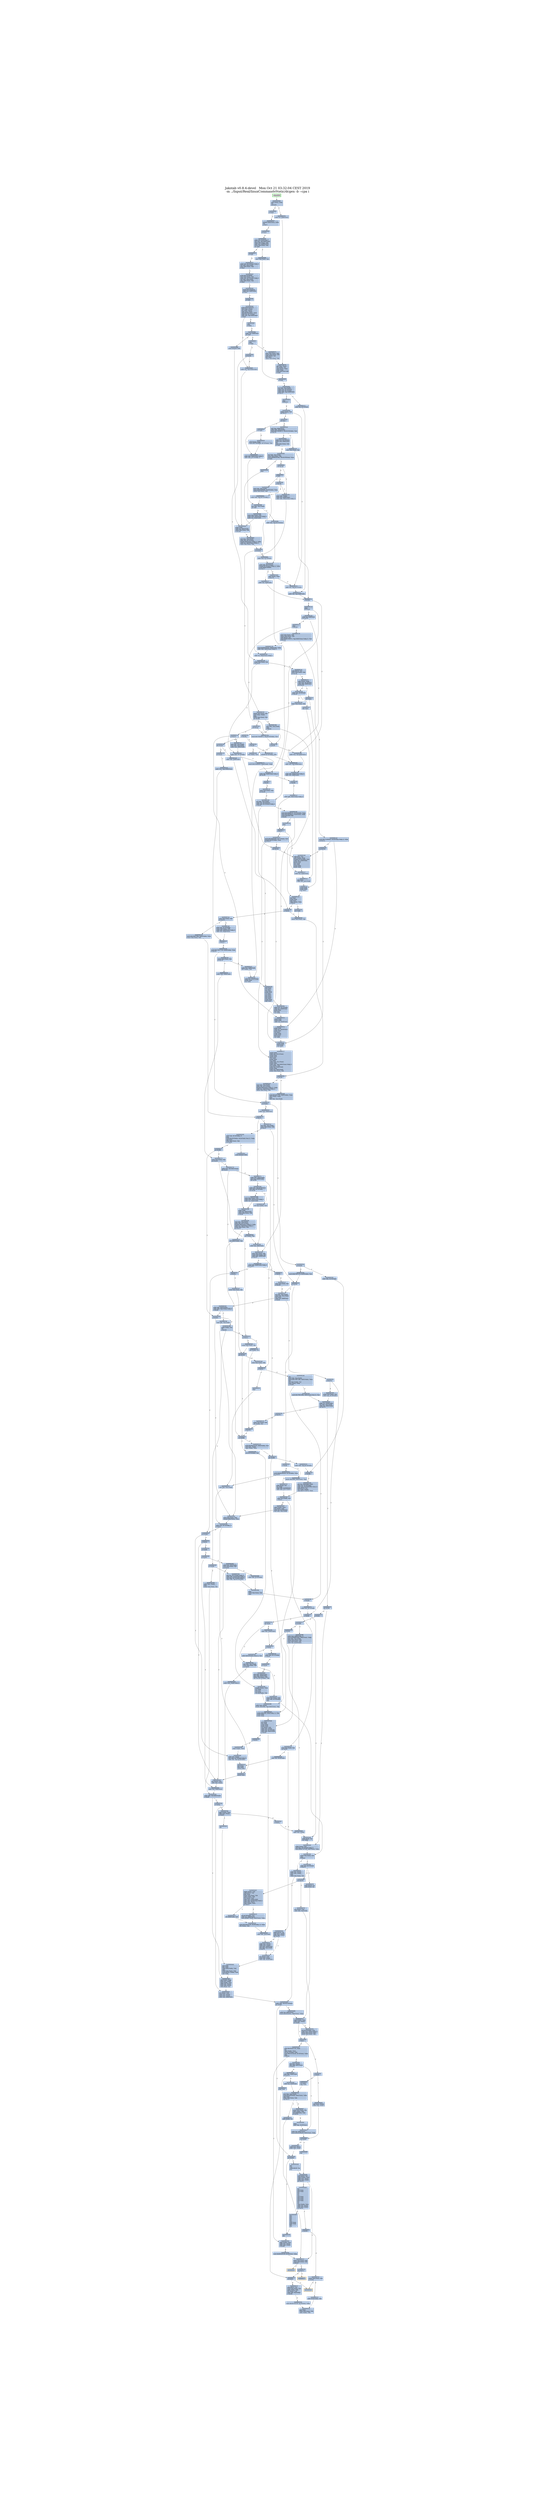 digraph G {
node[shape=rectangle,style=filled,fillcolor=lightsteelblue,color=lightsteelblue]
bgcolor="transparent"
graph [label="Jakstab v0.8.4-devel   Mon Oct 21 03:32:04 CEST 2019\n-m ../Input/Real/linuxCommandsStatic/dcgen -b --cpa i", labelloc=t, fontsize=35, pad=30]
"0x00000000_0"[label="0x00000000\nandl (%ecx), %esp\ldas \ljne 0x78\l"];
"0x00000005_0"[label="0x00000005\njb 0x36\l"];
"0x00000007_0"[label="0x00000007\nboundl 0x6e(%ecx), %ebp\ldas \ljo 0x72\l"];
"0x0000000d_0"[label="0x0000000d\njb 0x7b\l"];
"0x0000000f_0"[label="0x0000000f\nandb %ch, 0x20230a77\larpl %sp, %fs:0x65(%edi)\loutsb %ds:(%esi), %dx\landb %ch, 0x6f63202d\loutsb %ds:(%esi), %dx\ljbe 0x88\l"];
"0x00000023_0"[label="0x00000023\njb 0x99\l"];
"0x00000025_0"[label="0x00000025\nandb %ah, 0x72(%ecx,%ebp,2)\larpl %bp, 0x6c(%edi)\loutsl %ds:(%esi), %dx\ljb 0xa2\l"];
"0x0000002f_0"[label="0x0000002f\npushl $0x74206e69\loutsl %ds:(%esi), %dx\landb %ah, 0x72(%ecx,%ebp,2)\larpl %bp, 0x6c(%edi)\loutsl %ds:(%esi), %dx\ljb 0xb3\l"];
"0x00000040_0"[label="0x00000040\npushl $0x230a0a2e\landb %al, 0x6f(%ebx)\ljo 0xc4\l"];
"0x0000004b_0"[label="0x0000004b\njb 0xb6\l"];
"0x0000004d_0"[label="0x0000004d\npushl $0x43282074\lsubl %esp, (%eax)\lxorl %edi, (%ecx)\lcmpl %esi, (%esi)\lsubl $0x39313032, %eax\landb %al, 0x72(%esi)\landb %dl, %gs:0x6f(%ebx)\lje 0xe0\l"];
"0x00000069_0"[label="0x00000069\npopa \ljb 0xd1\l"];
"0x0000006c_0"[label="0x0000006c\nandb %al, 0x6f(%esi)\ljne 0xdf\l"];
"0x00000071_0"[label="0x00000071\npopa \lje 0xde\l"];
"0x00000075_0"[label="0x00000075\noutsl %ds:(%esi), %dx\loutsb %ds:(%esi), %dx\lsubb $0x20, %al\ldecl %ecx\loutsb %ds:(%esi), %dx\l"];
"0x00000078_0"[label="0x00000078\nandb %cl, 0x6e(%ecx)\l"];
"0x0000007b_0"[label="0x0000007b\narpl %bp, (%esi)\lorb (%edx), %cl\landl (%eax), %esp\lpushl %esp\lpushl $0x70207369\ljb 0xf8\l"];
"0x00000088_0"[label="0x00000088\noutsl %ds:(%esi), %dx\l"];
"0x00000089_0"[label="0x00000089\njb 0xed\l"];
"0x0000008c_0"[label="0x0000008c\ninsl %dx, %es:(%edi)\landb %ch, 0x73(%ecx)\landb %ah, 0x72(%esi)\landb %dh, %gs:0x6f(%ebx)\lje 0x112\l"];
"0x0000009b_0"[label="0x0000009b\npopa \ljb 0x103\l"];
"0x0000009e_0"[label="0x0000009e\ncmpb (%eax), %ah\ljns 0x111\l"];
"0x000000a2_0"[label="0x000000a2\njne 0xc4\l"];
"0x000000a4_0"[label="0x000000a4\narpl %sp, 0x6e(%ecx)\landb %dh, 0x65(%edx)\limull $0x75626972, %fs:0x74(%ebx), %esi\lje 0x119\l"];
"0x000000b4_0"[label="0x000000b4\nandb %ch, 0x74(%ecx)\landb %ah, 0x6e(%ecx)\ldas \loutsl %ds:(%esi), %dx\ljb 0xdf\l"];
"0x000000bf_0"[label="0x000000bf\ninsl %dx, %es:(%edi)\loutsl %ds:(%esi), %dx\limull $0x6920230a, %fs:0x79(%esi), %esp\lje 0xeb\l"];
"0x000000c4_0"[label="0x000000c4\njns 0xd0\l"];
"0x000000c6_0"[label="0x000000c6\nandl (%eax), %esp\limull $0x7265646e, 0x75(%eax), %esi\l"];
"0x000000cb_0"[label="0x000000cb\njne 0x13b\l"];
"0x000000cd_0"[label="0x000000cd\njb 0xf1\l"];
"0x000000d0_0"[label="0x000000d0\nandb %dh, 0x65(%eax,%ebp,2)\landb %dh, 0x72(%ebp,,2)\l"];
"0x000000d1_0"[label="0x000000d1\nje 0x13b\l"];
"0x000000d3_0"[label="0x000000d3\nandb %dh, %gs:0x72(%ebp,,2)\l"];
"0x000000d8_0"[label="0x000000d8\ninsl %dx, %es:(%edi)\ljae 0xfb\l"];
"0x000000db_0"[label="0x000000db\noutsl %ds:(%esi), %dx\landb %dh, 0x65(%eax,%ebp,2)\landb %al, 0x4e(%edi)\l"];
"0x000000de_0"[label="0x000000de\nje 0x148\l"];
"0x000000df_0"[label="0x000000df\npushl $0x4e472065\l"];
"0x000000e0_0"[label="0x000000e0\nandb %al, %gs:0x4e(%edi)\l"];
"0x000000e4_0"[label="0x000000e4\npushl %ebp\landb %al, 0x65(%edi)\loutsb %ds:(%esi), %dx\ljb 0x14d\l"];
"0x000000eb_0"[label="0x000000eb\npopa \l"];
"0x000000ec_0"[label="0x000000ec\ninsb %dx, %es:(%edi)\landb %dl, 0x75(%eax)\lboundl 0x63(%ecx,%ebp,2), %ebp\landb %cl, 0x63(%ecx,%ebp,2)\loutsb %ds:(%esi), %dx\l"];
"0x000000f1_0"[label="0x000000f1\ninsb %dx, %es:(%edi)\limull $0x6563694c, 0x20(%ebx), %esp\loutsb %ds:(%esi), %dx\l"];
"0x000000fa_0"[label="0x000000fa\njae 0x161\l"];
"0x000000fb_0"[label="0x000000fb\nandb %ah, %gs:0x73(%ecx)\l"];
"0x000000fc_0"[label="0x000000fc\nandb %ah, 0x73(%ecx)\l"];
"0x000000ff_0"[label="0x000000ff\nandb %dh, 0x75(%eax)\lboundl 0x73(%ecx,%ebp,2), %ebp\lpushl $0x62206465\ljns 0x117\l"];
"0x0000010d_0"[label="0x0000010d\nandl (%eax), %esp\lje 0x179\l"];
"0x00000111_0"[label="0x00000111\nandb %al, %gs:0x72(%esi)\l"];
"0x00000112_0"[label="0x00000112\nandb %al, 0x72(%esi)\l"];
"0x00000115_0"[label="0x00000115\nandb %dl, %gs:0x6f(%ebx)\l"];
"0x00000117_0"[label="0x00000117\nandb %dl, 0x6f(%ebx)\l"];
"0x00000119_0"[label="0x00000119\noutsl %ds:(%esi), %dx\l"];
"0x0000011a_0"[label="0x0000011a\nje 0x194\l"];
"0x0000011d_0"[label="0x0000011d\npopa \ljb 0x185\l"];
"0x00000120_0"[label="0x00000120\nandb %al, 0x6f(%esi)\ljne 0x193\l"];
"0x00000125_0"[label="0x00000125\npopa \lje 0x192\l"];
"0x00000129_0"[label="0x00000129\noutsl %ds:(%esi), %dx\loutsb %ds:(%esi), %dx\lsubb $0x20, %al\limull $0x65762072, %gs:0x65(%eax,%ebp,2), %esi\ljb 0x1ab\l"];
"0x00000138_0"[label="0x00000138\nimull $0x6f203320, 0x6e(%edi), %ebp\landb %dh, 0x65(%eax,%ebp,2)\l"];
"0x0000013b_0"[label="0x0000013b\nandb %dh, (%ebx)\landb %ch, 0x66(%edi)\landb %dh, 0x65(%eax,%ebp,2)\l"];
"0x00000144_0"[label="0x00000144\nandb %cl, 0x63(%ecx,%ebp,2)\l"];
"0x00000148_0"[label="0x00000148\noutsb %ds:(%esi), %dx\ljae 0x1b1\l"];
"0x0000014c_0"[label="0x0000014c\nsubb $0x20, %al\loutsl %ds:(%esi), %dx\ljb 0x15b\l"];
"0x00000151_0"[label="0x00000151\nandl (%eax), %esp\lsubb %ah, 0x74(%ecx)\landb %bh, 0x6f(%ecx)\ljne 0x1cd\l"];
"0x0000015b_0"[label="0x0000015b\nandb %ch, 0x70(%edi)\lje 0x1c9\l"];
"0x00000160_0"[label="0x00000160\noutsl %ds:(%esi), %dx\l"];
"0x00000161_0"[label="0x00000161\noutsb %ds:(%esi), %dx\lsubl %esp, (%eax)\lpopa \loutsb %ds:(%esi), %dx\ljns 0x188\l"];
"0x00000168_0"[label="0x00000168\ninsb %dx, %es:(%edi)\lpopa \lje 0x1d1\l"];
"0x0000016c_0"[label="0x0000016c\njb 0x18e\l"];
"0x0000016e_0"[label="0x0000016e\njbe 0x1d5\l"];
"0x00000170_0"[label="0x00000170\njb 0x1e5\l"];
"0x00000172_0"[label="0x00000172\nimull $0x230a0a2e, 0x6e(%edi), %ebp\l"];
"0x00000179_0"[label="0x00000179\nandb %dl, 0x69(%eax,%ebp,2)\ljae 0x19f\l"];
"0x0000017f_0"[label="0x0000017f\njo 0x1f3\l"];
"0x00000181_0"[label="0x00000181\noutsl %ds:(%esi), %dx\ljb 0x1e6\l"];
"0x00000185_0"[label="0x00000185\ninsl %dx, %es:(%edi)\landb %ch, 0x73(%ecx)\landb %ah, 0x73(%ecx,%ebp,2)\lje 0x201\l"];
"0x00000188_0"[label="0x00000188\njae 0x1aa\l"];
"0x0000018a_0"[label="0x0000018a\nimull $0x75626972, %fs:0x74(%ebx), %esi\l"];
"0x0000018e_0"[label="0x0000018e\njb 0x1f9\l"];
"0x0000018f_0"[label="0x0000018f\nimull $0x20646574, 0x75(%edx), %esp\limull $0x20656874, 0x20(%esi), %ebp\lpushl $0x2065706f\lje 0x20c\l"];
"0x00000190_0"[label="0x00000190\nboundl 0x74(%ebp), %esi\l"];
"0x00000192_0"[label="0x00000192\nje 0x1f9\l"];
"0x00000193_0"[label="0x00000193\nandb %ch, %gs:0x6e(%ecx)\l"];
"0x00000194_0"[label="0x00000194\nandb %ch, %fs:0x6e(%ecx)\l"];
"0x00000198_0"[label="0x00000198\nandb %dh, 0x65(%eax,%ebp,2)\landb %ch, 0x6f(%eax)\l"];
"0x0000019f_0"[label="0x0000019f\njo 0x206\l"];
"0x000001a1_0"[label="0x000001a1\nandb %dh, 0x61(%eax,%ebp,2)\l"];
"0x000001a4_0"[label="0x000001a4\npopa \l"];
"0x000001a5_0"[label="0x000001a5\nje 0x1c7\l"];
"0x000001a7_0"[label="0x000001a7\nimull $0x206c6c69, 0x77(%eax), %esi\lboundl 0x20(%ebp), %esp\ljne 0x227\l"];
"0x000001aa_0"[label="0x000001aa\nja 0x215\l"];
"0x000001ab_0"[label="0x000001ab\nimull $0x75206562, 0x20(%esp,%ebp,2), %ebp\ljae 0x21a\l"];
"0x000001ac_0"[label="0x000001ac\ninsb %dx, %es:(%edi)\linsb %dx, %es:(%edi)\landb %ah, 0x65(%edx)\l"];
"0x000001b1_0"[label="0x000001b1\nandb %dh, 0x73(%ebp)\l"];
"0x000001b4_0"[label="0x000001b4\njne 0x224\l"];
"0x000001b5_0"[label="0x000001b5\njne 0x224\l"];
"0x000001b8_0"[label="0x000001b8\nsubb $0xa, %al\landl (%eax), %esp\lboundl 0x74(%ebp), %esi\landb %dl, 0x49(%edi)\lpushl %esp\ldecl %eax\ldecl %edi\lpushl %ebp\lpushl %esp\l"];
"0x000001c7_0"[label="0x000001c7\nandb %al, 0x4e(%ecx)\l"];
"0x000001c9_0"[label="0x000001c9\ndecl %esi\l"];
"0x000001ca_0"[label="0x000001ca\npopl %ecx\landb %dl, 0x41(%edi)\l"];
"0x000001cd_0"[label="0x000001cd\nincl %ecx\l"];
"0x000001ce_0"[label="0x000001ce\npushl %edx\lpushl %edx\lincl %ecx\l"];
"0x000001d1_0"[label="0x000001d1\ndecl %esi\lpushl %esp\lpopl %ecx\lcmpl (%eax), %esp\lja 0x241\l"];
"0x000001d5_0"[label="0x000001d5\nandb %dh, 0x69(%edi)\l"];
"0x000001d8_0"[label="0x000001d8\nje 0x242\l"];
"0x000001da_0"[label="0x000001da\noutsl %ds:(%esi), %dx\ljne 0x251\l"];
"0x000001dd_0"[label="0x000001dd\nandb %ah, 0x76(%ebp)\loutsb %ds:(%esi), %dx\landb %dh, 0x65(%eax,%ebp,2)\landb %ch, 0x6d(%ecx)\l"];
"0x000001e5_0"[label="0x000001e5\nandb %ch, %gs:0x6d(%ecx)\l"];
"0x000001e9_0"[label="0x000001e9\njo 0x257\l"];
"0x000001eb_0"[label="0x000001eb\nimull $0x72617720, 0x64(%ebp), %esp\ljb 0x255\l"];
"0x000001f4_0"[label="0x000001f4\noutsb %ds:(%esi), %dx\lje 0x270\l"];
"0x000001f7_0"[label="0x000001f7\nandb %ch, 0x66(%edi)\lorb (%ebx), %ah\l"];
"0x000001f9_0"[label="0x000001f9\norb (%ebx), %ah\l"];
"0x000001fc_0"[label="0x000001fc\nandb %cl, 0x45(%ebp)\lpushl %edx\lincl %ebx\l"];
"0x00000201_0"[label="0x00000201\ndecl %eax\lincl %ecx\ldecl %esi\lpushl %esp\lincl %ecx\lincl %edx\ldecl %ecx\ldecl %esp\ldecl %ecx\lpushl %esp\lpopl %ecx\l"];
"0x0000020c_0"[label="0x0000020c\nandb %ch, 0x72(%edi)\landb %al, 0x49(%esi)\lpushl %esp\ldecl %esi\lincl %ebp\l"];
"0x00000215_0"[label="0x00000215\npushl %ebx\lpushl %ebx\landb %al, 0x4f(%esi)\l"];
"0x0000021a_0"[label="0x0000021a\npushl %edx\landb %al, 0x20(%ecx)\lpushl %eax\lincl %ecx\lpushl %edx\lpushl %esp\ldecl %ecx\lincl %ebx\l"];
"0x00000224_0"[label="0x00000224\npushl %ebp\ldecl %esp\lincl %ecx\l"];
"0x00000227_0"[label="0x00000227\npushl %edx\landb %dl, 0x55(%eax)\lpushl %edx\lpushl %eax\ldecl %edi\lpushl %ebx\lincl %ebp\landb %ah, %cs:(%eax)\lpushl %ebx\landb %dh, %gs:0x65(%eax,%ebp,2)\lorb (%ebx), %ah\landb %al, 0x4e(%edi)\lpushl %ebp\landb %al, 0x65(%edi)\loutsb %ds:(%esi), %dx\l"];
"0x00000241_0"[label="0x00000241\nincl %edi\l"];
"0x00000242_0"[label="0x00000242\noutsb %ds:(%esi), %dx\l"];
"0x00000244_0"[label="0x00000244\njb 0x2a8\l"];
"0x00000247_0"[label="0x00000247\ninsb %dx, %es:(%edi)\landb %dl, 0x75(%eax)\lboundl 0x63(%ecx,%ebp,2), %ebp\landb %cl, 0x63(%ecx,%ebp,2)\loutsb %ds:(%esi), %dx\l"];
"0x00000251_0"[label="0x00000251\nimull $0x2065736e, 0x65(%ebx), %esp\loutsw %ds:(%esi), %dx\l"];
"0x00000255_0"[label="0x00000255\njae 0x2bc\l"];
"0x00000257_0"[label="0x00000257\nandb %ah, 0x6f(%esi)\l"];
"0x0000025a_0"[label="0x0000025a\njb 0x27c\l"];
"0x0000025c_0"[label="0x0000025c\ninsl %dx, %es:(%edi)\loutsl %ds:(%esi), %dx\ljb 0x2c5\l"];
"0x00000260_0"[label="0x00000260\nandb %ah, 0x74(%ebp,,2)\lpopa \limull $0x20230a0a, 0x2e(%ebx,%esi,2), %ebp\lpopl %ecx\loutsl %ds:(%esi), %dx\ljne 0x291\l"];
"0x00000270_0"[label="0x00000270\nandb %dh, 0x68(%ebx)\l"];
"0x00000271_0"[label="0x00000271\njae 0x2db\l"];
"0x00000273_0"[label="0x00000273\noutsl %ds:(%esi), %dx\ljne 0x2e2\l"];
"0x00000276_0"[label="0x00000276\nandb %ch, %fs:0x61(%eax)\ljbe 0x2e1\l"];
"0x0000027c_0"[label="0x0000027c\nandb %dh, 0x65(%edx)\larpl %sp, 0x69(%ebp)\ljbe 0x2e9\l"];
"0x00000284_0"[label="0x00000284\nandb %ah, %fs:0x20(%ecx)\larpl %bp, 0x70(%edi)\ljns 0x2ad\l"];
"0x0000028d_0"[label="0x0000028d\noutsl %ds:(%esi), %dx\landb %dh, 0x65(%eax,%ebp,2)\landb %al, 0x4e(%edi)\l"];
"0x00000291_0"[label="0x00000291\npushl $0x4e472065\l"];
"0x00000296_0"[label="0x00000296\npushl %ebp\landb %al, 0x65(%edi)\loutsb %ds:(%esi), %dx\ljb 0x2ff\l"];
"0x0000029e_0"[label="0x0000029e\ninsb %dx, %es:(%edi)\landb %dl, 0x75(%eax)\lboundl 0x63(%ecx,%ebp,2), %ebp\landb %cl, 0x63(%ecx,%ebp,2)\loutsb %ds:(%esi), %dx\ljae 0x313\l"];
"0x000002a8_0"[label="0x000002a8\nimull $0xa65736e, 0x65(%ebx), %esp\landl (%eax), %esp\lpopa \linsb %dx, %es:(%edi)\l"];
"0x000002ad_0"[label="0x000002ad\norb %gs:(%ebx), %ah\l"];
"0x000002ae_0"[label="0x000002ae\norb (%ebx), %ah\l"];
"0x000002b0_0"[label="0x000002b0\nandb %ah, 0x6c(%ecx)\l"];
"0x000002b3_0"[label="0x000002b3\noutsl %ds:(%esi), %dx\loutsb %ds:(%esi), %dx\landb %dh, 0x69(%edi)\lje 0x323\l"];
"0x000002bb_0"[label="0x000002bb\nandb %dh, 0x69(%eax,%ebp,2)\ljae 0x2e1\l"];
"0x000002bc_0"[label="0x000002bc\nje 0x326\l"];
"0x000002be_0"[label="0x000002be\nimull $0x676f7270, 0x20(%ebx), %esi\l"];
"0x000002c1_0"[label="0x000002c1\njo 0x335\l"];
"0x000002c3_0"[label="0x000002c3\noutsl %ds:(%esi), %dx\ljb 0x328\l"];
"0x000002c5_0"[label="0x000002c5\njb 0x328\l"];
"0x000002c7_0"[label="0x000002c7\ninsl %dx, %es:(%edi)\landb %ah, %cs:(%eax)\ldecl %ecx\landb %ch, 0x6f(%esi)\lje 0x2fe\l"];
"0x000002d2_0"[label="0x000002d2\nandb %dh, 0x65(%ebx)\landb %bh, %gs:(%eax,%ebp,2)\lje 0x34f\l"];
"0x000002db_0"[label="0x000002db\njo 0x350\l"];
"0x000002dd_0"[label="0x000002dd\ncmpb (%edi), %ch\ldas \lja 0x359\l"];
"0x000002e1_0"[label="0x000002e1\nja 0x35a\l"];
"0x000002e2_0"[label="0x000002e2\nja 0x312\l"];
"0x000002e3_0"[label="0x000002e3\noutsb %ds:(%esi), %dx\l"];
"0x000002e4_0"[label="0x000002e4\noutsb %ds:(%esi), %dx\l"];
"0x000002e6_0"[label="0x000002e6\njne 0x316\l"];
"0x000002e8_0"[label="0x000002e8\noutsl %ds:(%esi), %dx\l"];
"0x000002e9_0"[label="0x000002e9\njb 0x352\l"];
"0x000002eb_0"[label="0x000002eb\ndas \linsb %dx, %es:(%edi)\limull $0x7365736e, 0x65(%ebx), %esp\ldas \lorb %ds:(%edx), %cl\landl (%eax), %esp\lja 0x36f\l"];
"0x000002fd_0"[label="0x000002fd\nimull $0x7962206e, 0x65(%esp,%esi,2), %esi\l"];
"0x000002fe_0"[label="0x000002fe\nje 0x374\l"];
"0x00000300_0"[label="0x00000300\noutsb %ds:(%esi), %dx\landb %ah, 0x79(%edx)\l"];
"0x00000305_0"[label="0x00000305\nandb %cl, 0x69(%edx)\linsl %dx, %es:(%edi)\landb %cl, 0x65(%ebp)\ljns 0x373\l"];
"0x0000030e_0"[label="0x0000030e\njb 0x379\l"];
"0x00000310_0"[label="0x00000310\noutsb %ds:(%esi), %dx\lorb (%edx), %cl\l"];
"0x00000312_0"[label="0x00000312\norb (%edx), %cl\l"];
"0x00000313_0"[label="0x00000313\norb 0x65(%edx), %dh\l"];
"0x00000314_0"[label="0x00000314\njb 0x37b\l"];
"0x00000316_0"[label="0x00000316\njno 0x38d\l"];
"0x00000318_0"[label="0x00000318\nimull $0x302e3520, 0x65(%edx), %esi\lxorb %dh, (%edx)\lcmpl (%edx), %ecx\l"];
"0x00000323_0"[label="0x00000323\njne 0x398\l"];
"0x00000325_0"[label="0x00000325\nandb %dh, %gs:0x74(%ebx)\l"];
"0x00000326_0"[label="0x00000326\nandb %dh, 0x74(%ebx)\l"];
"0x00000328_0"[label="0x00000328\nje 0x39c\l"];
"0x00000329_0"[label="0x00000329\njb 0x394\l"];
"0x0000032a_0"[label="0x0000032a\nimull $0x6d280a3b, 0x74(%ebx), %esp\ljns 0x353\l"];
"0x0000032b_0"[label="0x0000032b\narpl %si, 0xa(%ebx,%edi)\lsubb %ch, 0x79(%ebp)\landb %ah, 0x203d2045(,%ecx,2)\landb $0x30, %al\lsubl %esp, (%eax)\lcmpl $0x7c73207e, %eax\l"];
"0x00000333_0"[label="0x00000333\nandb $0x4d, %al\lincl %ebp\landb %bh, 0x29302420\landb %bh, 0x7c73207e\l"];
"0x00000342_0"[label="0x00000342\nsubb %cs:(%edi), %ch\ljl 0x3c3\l"];
"0x00000347_0"[label="0x00000347\ncmpl (%edx), %ecx\lorb (%ebx), %ah\landb %al, 0x20(%ecx)\linsb %dx, %es:(%edi)\l"];
"0x0000034f_0"[label="0x0000034f\ninsb %dx, %es:(%edi)\l"];
"0x00000350_0"[label="0x00000350\noutsl %ds:(%esi), %dx\lboundl 0x6c(%ecx), %esp\l"];
"0x00000352_0"[label="0x00000352\npopa \l"];
"0x00000353_0"[label="0x00000353\ninsb %dx, %es:(%edi)\l"];
"0x00000354_0"[label="0x00000354\nandb %ah, 0x73(%ebp,,2)\lje 0x3cc\l"];
"0x00000359_0"[label="0x00000359\njb 0x3d0\l"];
"0x0000035a_0"[label="0x0000035a\njne 0x3bf\l"];
"0x0000035b_0"[label="0x0000035b\narpl %si, 0x72(%edi,%ebp,2)\landb %dh, 0x20(%edi,%ebp,2)\larpl %bp, 0x73(%edi,%ebp,2)\landb %dh, %gs:0x74(%ebx)\l"];
"0x0000035c_0"[label="0x0000035c\nje 0x3cd\l"];
"0x0000035e_0"[label="0x0000035e\njb 0x380\l"];
"0x00000360_0"[label="0x00000360\nje 0x3d1\l"];
"0x00000362_0"[label="0x00000362\nandb %ah, 0x6c(%ebx)\loutsl %ds:(%esi), %dx\ljae 0x3cd\l"];
"0x00000368_0"[label="0x00000368\nandb %dh, 0x74(%ebx)\l"];
"0x0000036b_0"[label="0x0000036b\npopa \loutsb %ds:(%esi), %dx\lpopa \l"];
"0x0000036f_0"[label="0x0000036f\njb 0x3d5\l"];
"0x00000371_0"[label="0x00000371\nandb %ch, 0x75(%edi)\l"];
"0x00000373_0"[label="0x00000373\njne 0x3e9\l"];
"0x00000374_0"[label="0x00000374\nje 0x3e6\l"];
"0x00000375_0"[label="0x00000375\njo 0x3ec\l"];
"0x00000376_0"[label="0x00000376\njne 0x3ec\l"];
"0x00000377_0"[label="0x00000377\nje 0x399\l"];
"0x00000378_0"[label="0x00000378\nandb %dh, 0x69(%edi)\l"];
"0x00000379_0"[label="0x00000379\nja 0x3e4\l"];
"0x0000037b_0"[label="0x0000037b\nje 0x3e5\l"];
"0x0000037d_0"[label="0x0000037d\nandb %ah, 0x72(%ebp)\ljb 0x3f1\l"];
"0x00000382_0"[label="0x00000382\njb 0x3a4\l"];
"0x00000384_0"[label="0x00000384\narpl %bp, 0x65(%eax)\larpl %bp, 0x69(%ebx)\loutsb %ds:(%esi), %dx\lorb %cs:0x75(%ebx), %dh\l"];
"0x0000038d_0"[label="0x0000038d\norb 0x75(%ebx), %dh\l"];
"0x00000390_0"[label="0x00000390\nboundl (%eax), %esp\lincl %ebp\ldecl %esi\lincl %esp\lorb 0xa(%ebx), %bh\l"];
"0x00000398_0"[label="0x00000398\nandb %ah, (%eax)\limulw $0x2064, %gs:0x65(%esi), %bp\l"];
"0x00000399_0"[label="0x00000399\nandb %ah, 0x66(%ebp,,2)\limull $0x69662064, 0x65(%esi), %ebp\linsb %dx, %es:(%edi)\loutsb %ds:(%esi), %dx\loutsl %ds:(%esi), %dx\landb %dl, 0x54(%ebx)\l"];
"0x0000039c_0"[label="0x0000039c\nimulw $0x2064, 0x65(%esi), %bp\l"];
"0x000003a2_0"[label="0x000003a2\nimulw $0x206f, 0x6e(%ebp,,2), %bp\lpushl %ebx\lpushl %esp\l"];
"0x000003ab_0"[label="0x000003ab\nincl %esp\ldecl %edi\lpushl %ebp\lpushl %esp\lorb (%eax), %ah\landb %ah, (%eax)\landb %ch, 0x72(%edi)\landb %dh, 0x65(%edx)\lje 0x430\l"];
"0x000003bb_0"[label="0x000003bb\njb 0x42b\l"];
"0x000003bd_0"[label="0x000003bd\ncmpl (%edx), %ecx\l"];
"0x000003bf_0"[label="0x000003bf\nandb %ah, (%eax)\larpl %bp, 0x73(%edi,%ebp,2)\landb %dl, %gs:0x54(%ebx)\l"];
"0x000003c3_0"[label="0x000003c3\noutsl %ds:(%esi), %dx\ljae 0x42b\l"];
"0x000003c6_0"[label="0x000003c6\nandb %dl, 0x54(%ebx)\l"];
"0x000003c9_0"[label="0x000003c9\nincl %esp\ldecl %edi\lpushl %ebp\l"];
"0x000003cc_0"[label="0x000003cc\npushl %esp\l"];
"0x000003cd_0"[label="0x000003cd\norb (%eax), %ah\landb %ah, (%eax)\l"];
"0x000003d0_0"[label="0x000003d0\nandb %ah, (%eax)\lpopa \loutsb %ds:(%esi), %dx\l"];
"0x000003d1_0"[label="0x000003d1\nandb %ah, 0x6e(%ecx)\l"];
"0x000003d4_0"[label="0x000003d4\nandb %dh, %fs:0x65(%edx)\lje 0x44f\l"];
"0x000003da_0"[label="0x000003da\njb 0x44a\l"];
"0x000003dc_0"[label="0x000003dc\ncmpl (%edx), %ecx\landb %ah, (%eax)\lja 0x443\l"];
"0x000003e2_0"[label="0x000003e2\njb 0x452\l"];
"0x000003e4_0"[label="0x000003e4\nandb %ah, (%edx)\l"];
"0x000003e5_0"[label="0x000003e5\nandb 0x63203a45(,%ecx,2), %ah\l"];
"0x000003e6_0"[label="0x000003e6\nandb $0x4d, %al\lincl %ebp\l"];
"0x000003e9_0"[label="0x000003e9\ncmpb (%eax), %ah\larpl %bp, 0x73(%edi,%ebp,2)\limull $0x61747320, 0x67(%esi), %ebp\l"];
"0x000003ec_0"[label="0x000003ec\ninsb %dx, %es:(%edi)\loutsl %ds:(%esi), %dx\ljae 0x459\l"];
"0x000003f0_0"[label="0x000003f0\noutsb %ds:(%esi), %dx\landb %dh, 0x74(%ebx)\lpopa \l"];
"0x000003f6_0"[label="0x000003f6\noutsb %ds:(%esi), %dx\lpopa \ljb 0x45f\l"];
"0x000003fb_0"[label="0x000003fb\nandb %ch, 0x75(%edi)\lje 0x470\l"];
"0x00000400_0"[label="0x00000400\njne 0x476\l"];
"0x00000402_0"[label="0x00000402\ncmpb (%eax), %ah\landb $0x21, %al\lpopl %esp\loutsb %ds:(%esi), %dx\landb (%ebx), %bh\lorb (%eax), %ah\landb %ah, (%edi,%edi)\landb %bh, 0x3d(%esp,%edi,2)\landb %dh, (%ecx)\lcmpl (%edx), %ecx\ljnl 0x423\l"];
"0x00000419_0"[label="0x00000419\norb 0x79(%ebp), %ch\landb %al, 0x6c(%eax)\limull $0x68770a3b, 0x65(%esi), %ebp\l"];
"0x00000423_0"[label="0x00000423\norb 0x68(%edi), %dh\l"];
"0x00000426_0"[label="0x00000426\nimull $0x293e3c28, 0x20(%ebp,,2), %ebp\lorb (%eax), %ah\l"];
"0x0000042b_0"[label="0x0000042b\ncmpb $0x3e, %al\lsubl %ecx, (%edx)\landb %ah, (%eax)\ljnp 0x43d\l"];
"0x00000430_0"[label="0x00000430\nandb %bh, 0xa(%ebx)\l"];
"0x00000433_0"[label="0x00000433\nandb %ah, (%eax)\landb %ah, (%eax)\larpl %bp, 0x6f(%eax)\linsl %dx, %es:(%edi)\ljo 0x478\l"];
"0x0000043d_0"[label="0x0000043d\norb (%eax), %ah\landb %ah, (%eax)\landb %dh, 0x2f(%ebx)\l"];
"0x00000443_0"[label="0x00000443\ndas \l"];
"0x00000444_0"[label="0x00000444\npopl %ebx\lpopl %ebx\lcmpb 0x6c(%edx), %ah\lpopa \loutsb %ds:(%esi), %dx\limull $0x5d, (%edx), %edi\lpopl %ebp\l"];
"0x0000044f_0"[label="0x0000044f\nsubl (%edi), %ebp\landb %ch, (%edi)\lcmpl (%edx), %ecx\landb %ah, (%eax)\landb %ah, (%eax)\landb $0x5f, %al\l"];
"0x00000459_0"[label="0x00000459\nandb %ah, (%edi,%ebx,2)\l"];
"0x0000045c_0"[label="0x0000045c\norb (%eax), %ah\landb %ah, (%eax)\landb %ah, (%eax)\landb %ah, 0x6e(%ecx)\l"];
"0x0000045f_0"[label="0x0000045f\nandb %ah, (%eax)\landb %ah, (%eax)\lpopa \loutsb %ds:(%esi), %dx\l"];
"0x00000465_0"[label="0x00000465\nandb %dh, %fs:0x75(%eax)\ljae 0x4d3\l"];
"0x0000046b_0"[label="0x0000046b\nandb %al, 0x6c(%eax)\limull $0x5f24202c, 0x65(%esi), %ebp\l"];
"0x00000470_0"[label="0x00000470\nsubb $0x20, %al\landb $0x5f, %al\l"];
"0x00000475_0"[label="0x00000475\ncmpl (%edx), %ecx\landb %ah, (%eax)\ljnl 0x485\l"];
"0x00000476_0"[label="0x00000476\norb (%eax), %ah\landb %bh, 0xa(%ebp)\l"];
"0x0000047b_0"[label="0x0000047b\norb 0x79(%ebp), %ch\landb %ah, (%ecx,%ebp,2)\loutsb %ds:(%esi), %dx\loutsb %ds:(%esi), %dx\l"];
"0x00000485_0"[label="0x00000485\nje 0x4a7\l"];
"0x00000487_0"[label="0x00000487\ncmpl $0x20202720, %eax\ldaa \lcmpl (%edx), %ecx\lorb 0x72(%eax), %dh\limull $0x74732220, 0x74(%esi), %ebp\lpopa \lje 0x505\l"];
"0x0000049c_0"[label="0x0000049c\narpl %sp, (%eax)\larpl %bp, 0x61(%eax)\ljb 0x4c3\l"];
"0x000004a3_0"[label="0x000004a3\narpl %bp, 0x6e(%edi)\ljae 0x51c\l"];
"0x000004a7_0"[label="0x000004a7\nje 0x4c9\l"];
"0x000004a8_0"[label="0x000004a8\nandb %al, 0x5f(%edi)\l"];
"0x000004a9_0"[label="0x000004a9\nincl %edi\lpopl %edi\l"];
"0x000004ab_0"[label="0x000004ab\ninsb %dx, %es:(%edi)\limull $0x3d205d5b, 0x65(%esi), %ebp\lpopl %esp\loutsb %ds:(%esi), %dx\ljnp 0x513\l"];
"0x000004b7_0"[label="0x000004b7\noutsb %ds:(%esi), %dx\landb (%ebx), %bh\lorb 0x6f(%esi), %ah\ljb 0x524\l"];
"0x000004bf_0"[label="0x000004bf\npopa \larpl %bp, 0x20(%eax)\l"];
"0x000004c3_0"[label="0x000004c3\nsubb %al, 0x6c(%eax)\limull $0x20200a29, 0x65(%esi), %ebp\l"];
"0x000004c9_0"[label="0x000004c9\nsubl %ecx, (%edx)\landb %ah, (%eax)\l"];
"0x000004cd_0"[label="0x000004cd\njnp 0x4d9\l"];
"0x000004cf_0"[label="0x000004cf\nandb %ah, (%eax)\landb %ah, (%eax)\l"];
"0x000004d3_0"[label="0x000004d3\njae 0x504\l"];
"0x000004d5_0"[label="0x000004d5\ndas \ldaa \landb $0x26, %al\ldaa \l"];
"0x000004d9_0"[label="0x000004d9\ndaa \l"];
"0x000004db_0"[label="0x000004db\nsubb $0x2f, %al\lcmpl (%edx), %ecx\landb %ah, (%eax)\landb %ah, (%eax)\ljae 0x515\l"];
"0x000004e6_0"[label="0x000004e6\ndaa \lpopl %esp\lpopl %esp\ldaa \ldas \ldaa \lpopl %esp\lpopl %esp\lpopl %esp\lpopl %esp\ldaa \ldas \lcmpl (%edx), %ecx\landb %ah, (%eax)\landb %ah, (%eax)\ljae 0x52a\l"];
"0x000004fb_0"[label="0x000004fb\ndaa \ldaa \ldaa \ldas \ldaa \lpopl %esp\lpopl %esp\ldaa \ldaa \l"];
"0x00000504_0"[label="0x00000504\ndas \l"];
"0x00000505_0"[label="0x00000505\ncmpl (%edx), %ecx\landb %ah, (%eax)\landb %ah, (%eax)\ljo 0x580\l"];
"0x0000050e_0"[label="0x0000050e\nimull $0x69242220, 0x74(%esi), %ebp\l"];
"0x00000513_0"[label="0x00000513\nandb $0x69, %al\l"];
"0x00000515_0"[label="0x00000515\noutsb %ds:(%esi), %dx\loutsb %ds:(%esi), %dx\lje 0x53f\l"];
"0x0000051b_0"[label="0x0000051b\njnp 0x57c\l"];
"0x0000051c_0"[label="0x0000051c\npopl %edi\l"];
"0x0000051d_0"[label="0x0000051d\njnl 0x54f\l"];
"0x0000051f_0"[label="0x0000051f\nsubb $0x5c, %al\loutsb %ds:(%esi), %dx\landb (%ebx), %bh\lorb (%eax), %ah\landb %bh, 0xa(%ebp)\ljo 0x59d\l"];
"0x0000052a_0"[label="0x0000052a\njb 0x595\l"];
"0x0000052b_0"[label="0x0000052b\nimull $0x3b7d2220, 0x74(%esi), %ebp\l"];
"0x0000052c_0"[label="0x0000052c\noutsb %ds:(%esi), %dx\lje 0x54f\l"];
"0x0000052f_0"[label="0x0000052f\nandb 0x3b(%ebp), %bh\l"];
"0x00000532_0"[label="0x00000532\npopl %esp\loutsb %ds:(%esi), %dx\landb (%ebx), %bh\l"];
"0x0000053f_0"[label="0x0000053f\n",color="orange",style="filled,bold"];
"0x0000054f_0"[label="0x0000054f\n",color="orange",style="filled,bold"];
"0x0000057c_0"[label="0x0000057c\n",color="orange",style="filled,bold"];
"0xface0000_0"[label="0xface0000\n",fillcolor="lightgrey",color="green",style="filled,bold"];
"0x00000271_0" -> "0x00000273_0" [color="#000000",label="F"];
"0x000004a7_0" -> "0x000004c9_0" [color="#000000",label="T"];
"0x000002e8_0" -> "0x000002e9_0" [color="#000000"];
"0x000003f0_0" -> "0x000003f6_0" [color="#000000"];
"0x0000018e_0" -> "0x000001f9_0" [color="#000000",label="T"];
"0x000001f7_0" -> "0x000001fc_0" [color="#000000"];
"0x0000025a_0" -> "0x0000025c_0" [color="#000000",label="F"];
"0x00000433_0" -> "0x0000043d_0" [color="#000000",label="F"];
"0x0000049c_0" -> "0x000004a3_0" [color="#000000",label="F"];
"0x000003ec_0" -> "0x000003f0_0" [color="#000000",label="F"];
"0x000003d1_0" -> "0x000003d4_0" [color="#000000"];
"0x00000112_0" -> "0x00000115_0" [color="#000000"];
"0x0000039c_0" -> "0x000003a2_0" [color="#000000"];
"0x000000cb_0" -> "0x0000013b_0" [color="#000000",label="T"];
"0x000003ab_0" -> "0x00000430_0" [color="#000000",label="T"];
"0x00000443_0" -> "0x00000444_0" [color="#000000"];
"0x00000362_0" -> "0x00000368_0" [color="#000000",label="F"];
"0x000002ad_0" -> "0x000002b0_0" [color="#000000"];
"0x00000069_0" -> "0x0000006c_0" [color="#000000",label="F"];
"0x00000168_0" -> "0x000001d1_0" [color="#000000",label="T"];
"0x0000004d_0" -> "0x000000e0_0" [color="#000000",label="T"];
"0x00000117_0" -> "0x0000011a_0" [color="#000000"];
"0x0000030e_0" -> "0x00000310_0" [color="#000000",label="F"];
"0x000000c4_0" -> "0x000000d0_0" [color="#000000",label="T"];
"0x0000015b_0" -> "0x000001c9_0" [color="#000000",label="T"];
"0x00000376_0" -> "0x000003ec_0" [color="#000000",label="T"];
"0x000004c9_0" -> "0x000004cd_0" [color="#000000"];
"0x00000382_0" -> "0x00000384_0" [color="#000000",label="F"];
"0x00000251_0" -> "0x0000025a_0" [color="#000000"];
"0x000002bb_0" -> "0x000002e1_0" [color="#000000",label="T"];
"0x000001a7_0" -> "0x000001b4_0" [color="#000000",label="F"];
"0x00000374_0" -> "0x00000376_0" [color="#000000",label="F"];
"0x0000044f_0" -> "0x0000045c_0" [color="#000000"];
"0x000003e9_0" -> "0x000003f6_0" [color="#000000"];
"0x000001cd_0" -> "0x000001ce_0" [color="#000000"];
"0x0000010d_0" -> "0x00000179_0" [color="#000000",label="T"];
"0x000003c6_0" -> "0x000003c9_0" [color="#000000"];
"0x000003fb_0" -> "0x00000470_0" [color="#000000",label="T"];
"0x00000377_0" -> "0x00000399_0" [color="#000000",label="T"];
"0x0000025a_0" -> "0x0000027c_0" [color="#000000",label="T"];
"0x000001d1_0" -> "0x00000241_0" [color="#000000",label="T"];
"0x00000329_0" -> "0x0000032b_0" [color="#000000",label="F"];
"0x000002e1_0" -> "0x000002e3_0" [color="#000000",label="F"];
"0x000003ab_0" -> "0x000003bb_0" [color="#000000",label="F"];
"0x000002db_0" -> "0x000002dd_0" [color="#000000",label="F"];
"0x000001aa_0" -> "0x00000215_0" [color="#000000",label="T"];
"0x000001f4_0" -> "0x000001f7_0" [color="#000000",label="F"];
"0x00000007_0" -> "0x0000000d_0" [color="#000000",label="F"];
"0x00000384_0" -> "0x00000390_0" [color="#000000"];
"0x00000168_0" -> "0x0000016c_0" [color="#000000",label="F"];
"0x00000375_0" -> "0x00000377_0" [color="#000000",label="F"];
"0x00000276_0" -> "0x000002e1_0" [color="#000000",label="T"];
"0x00000120_0" -> "0x00000193_0" [color="#000000",label="T"];
"0x000000df_0" -> "0x000000e4_0" [color="#000000"];
"0x00000485_0" -> "0x00000487_0" [color="#000000",label="F"];
"0x00000161_0" -> "0x00000188_0" [color="#000000",label="T"];
"0x0000052b_0" -> "0x00000532_0" [color="#000000"];
"0x0000000f_0" -> "0x00000023_0" [color="#000000",label="F"];
"0x00000373_0" -> "0x000003e9_0" [color="#000000",label="T"];
"0x00000148_0" -> "0x0000014c_0" [color="#000000",label="F"];
"0x0000007b_0" -> "0x00000089_0" [color="#000000",label="F"];
"0x000004cd_0" -> "0x000004d9_0" [color="#000000",label="T"];
"0x000001ce_0" -> "0x000001d1_0" [color="#000000"];
"0x0000051c_0" -> "0x0000051d_0" [color="#000000"];
"0x000002e6_0" -> "0x000002e8_0" [color="#000000",label="F"];
"0x000003fb_0" -> "0x00000400_0" [color="#000000",label="F"];
"0x00000224_0" -> "0x00000227_0" [color="#000000"];
"0x000002b3_0" -> "0x000002bb_0" [color="#000000",label="F"];
"0x000002bb_0" -> "0x000002c1_0" [color="#000000",label="F"];
"0x000000d3_0" -> "0x000000d8_0" [color="#000000"];
"0x000000b4_0" -> "0x000000bf_0" [color="#000000",label="F"];
"0x00000089_0" -> "0x0000008c_0" [color="#000000",label="F"];
"0x0000009e_0" -> "0x00000111_0" [color="#000000",label="T"];
"0x00000025_0" -> "0x0000002f_0" [color="#000000",label="F"];
"0x00000185_0" -> "0x00000201_0" [color="#000000",label="T"];
"0x0000052a_0" -> "0x0000052c_0" [color="#000000",label="F"];
"0x00000172_0" -> "0x00000179_0" [color="#000000"];
"0x0000029e_0" -> "0x000002ae_0" [color="#000000",label="F"];
"0x0000051b_0" -> "0x0000057c_0" [color="#000000",label="T"];
"0x000001aa_0" -> "0x000001ac_0" [color="#000000",label="F"];
"0x00000376_0" -> "0x00000378_0" [color="#000000",label="F"];
"0x000001f4_0" -> "0x00000270_0" [color="#000000",label="T"];
"0x00000485_0" -> "0x000004a7_0" [color="#000000",label="T"];
"0x0000021a_0" -> "0x00000224_0" [color="#000000"];
"0x00000419_0" -> "0x00000426_0" [color="#000000"];
"0x000000d8_0" -> "0x000000fb_0" [color="#000000",label="T"];
"0x0000032b_0" -> "0x00000342_0" [color="#000000"];
"0x00000475_0" -> "0x00000485_0" [color="#000000",label="T"];
"0x000004a7_0" -> "0x000004a9_0" [color="#000000",label="F"];
"0x000001ab_0" -> "0x0000021a_0" [color="#000000",label="T"];
"0x000001b1_0" -> "0x000001b4_0" [color="#000000"];
"0x0000027c_0" -> "0x00000284_0" [color="#000000",label="F"];
"0x00000323_0" -> "0x00000398_0" [color="#000000",label="T"];
"0x000000db_0" -> "0x000000e4_0" [color="#000000"];
"0x000001ac_0" -> "0x000001b1_0" [color="#000000"];
"0x000000a2_0" -> "0x000000a4_0" [color="#000000",label="F"];
"0x000001c9_0" -> "0x000001ca_0" [color="#000000"];
"0x000002e2_0" -> "0x00000312_0" [color="#000000",label="T"];
"0x00000354_0" -> "0x000003cc_0" [color="#000000",label="T"];
"0x0000051f_0" -> "0x0000052b_0" [color="#000000",label="F"];
"0x0000032a_0" -> "0x00000353_0" [color="#000000",label="T"];
"0x00000323_0" -> "0x00000325_0" [color="#000000",label="F"];
"0x000000ec_0" -> "0x000000fa_0" [color="#000000"];
"0x000002e9_0" -> "0x000002eb_0" [color="#000000",label="F"];
"0x000003bb_0" -> "0x000003bd_0" [color="#000000",label="F"];
"0x0000004d_0" -> "0x00000069_0" [color="#000000",label="F"];
"0x00000284_0" -> "0x0000028d_0" [color="#000000",label="F"];
"0x00000310_0" -> "0x00000314_0" [color="#000000"];
"0x000003e5_0" -> "0x000003ec_0" [color="#000000"];
"0x0000035c_0" -> "0x000003cd_0" [color="#000000",label="T"];
"0x000004a9_0" -> "0x000004ab_0" [color="#000000"];
"0x0000035e_0" -> "0x00000360_0" [color="#000000",label="F"];
"0x000001da_0" -> "0x000001dd_0" [color="#000000",label="F"];
"0x00000125_0" -> "0x00000192_0" [color="#000000",label="T"];
"0x000000d0_0" -> "0x000000d8_0" [color="#000000"];
"0x000004d5_0" -> "0x000004db_0" [color="#000000"];
"0x00000318_0" -> "0x00000323_0" [color="#000000"];
"0x000001b8_0" -> "0x000001c7_0" [color="#000000"];
"0x0000011d_0" -> "0x00000185_0" [color="#000000",label="T"];
"0x0000052f_0" -> "0x00000532_0" [color="#000000"];
"0x00000444_0" -> "0x0000044f_0" [color="#000000"];
"0x000001d8_0" -> "0x00000242_0" [color="#000000",label="T"];
"0x00000313_0" -> "0x00000316_0" [color="#000000"];
"0x0000010d_0" -> "0x00000111_0" [color="#000000",label="F"];
"0x000000c4_0" -> "0x000000c6_0" [color="#000000",label="F"];
"0x000000fa_0" -> "0x00000161_0" [color="#000000",label="T"];
"0x00000360_0" -> "0x000003d1_0" [color="#000000",label="T"];
"0x000003e6_0" -> "0x000003e9_0" [color="#000000"];
"0x00000296_0" -> "0x0000029e_0" [color="#000000",label="F"];
"0x000002dd_0" -> "0x00000359_0" [color="#000000",label="T"];
"0x00000148_0" -> "0x000001b1_0" [color="#000000",label="T"];
"0x0000018f_0" -> "0x000001a4_0" [color="#000000",label="F"];
"0x00000505_0" -> "0x0000050e_0" [color="#000000",label="F"];
"0x00000170_0" -> "0x00000172_0" [color="#000000",label="F"];
"0x000002c3_0" -> "0x000002c7_0" [color="#000000",label="F"];
"0x00000475_0" -> "0x0000047b_0" [color="#000000",label="F"];
"0x00000257_0" -> "0x0000025a_0" [color="#000000"];
"0x0000009b_0" -> "0x0000009e_0" [color="#000000",label="F"];
"0x00000000_0" -> "0x00000005_0" [color="#000000",label="F"];
"0x000003cc_0" -> "0x000003cd_0" [color="#000000"];
"0x00000368_0" -> "0x0000036b_0" [color="#000000"];
"0x00000476_0" -> "0x0000047b_0" [color="#000000"];
"0x0000015b_0" -> "0x00000160_0" [color="#000000",label="F"];
"0x000003da_0" -> "0x000003dc_0" [color="#000000",label="F"];
"0x0000016e_0" -> "0x000001d5_0" [color="#000000",label="T"];
"0x000004d9_0" -> "0x000004db_0" [color="#000000"];
"0x0000045c_0" -> "0x00000465_0" [color="#000000"];
"0x00000400_0" -> "0x00000402_0" [color="#000000",label="F"];
"0x000004d3_0" -> "0x000004d5_0" [color="#000000",label="F"];
"0x00000111_0" -> "0x00000115_0" [color="#000000"];
"0x000004a3_0" -> "0x0000051c_0" [color="#000000",label="T"];
"0x0000013b_0" -> "0x00000144_0" [color="#000000"];
"0x0000049c_0" -> "0x000004c3_0" [color="#000000",label="T"];
"0x00000328_0" -> "0x0000039c_0" [color="#000000",label="T"];
"0x00000359_0" -> "0x0000035b_0" [color="#000000",label="F"];
"0x00000400_0" -> "0x00000476_0" [color="#000000",label="T"];
"0x000004ab_0" -> "0x000004b7_0" [color="#000000",label="F"];
"0x0000011a_0" -> "0x00000194_0" [color="#000000",label="T"];
"0x00000185_0" -> "0x0000018f_0" [color="#000000",label="F"];
"0x000000a4_0" -> "0x00000119_0" [color="#000000",label="T"];
"0x00000402_0" -> "0x00000423_0" [color="#000000",label="T"];
"0x00000399_0" -> "0x000003ab_0" [color="#000000"];
"0x00000193_0" -> "0x00000198_0" [color="#000000"];
"0x000001e9_0" -> "0x000001eb_0" [color="#000000",label="F"];
"0x0000042b_0" -> "0x00000433_0" [color="#000000",label="F"];
"0x00000347_0" -> "0x00000350_0" [color="#000000"];
"0x00000179_0" -> "0x0000017f_0" [color="#000000",label="F"];
"0x000001eb_0" -> "0x00000255_0" [color="#000000",label="T"];
"0x000000bf_0" -> "0x000000cb_0" [color="#000000",label="F"];
"0x00000000_0" -> "0x00000078_0" [color="#000000",label="T"];
"0x00000242_0" -> "0x00000244_0" [color="#000000"];
"0x00000179_0" -> "0x0000019f_0" [color="#000000",label="T"];
"0x0000051d_0" -> "0x0000051f_0" [color="#000000",label="F"];
"0x00000354_0" -> "0x0000035a_0" [color="#000000",label="F"];
"0x0000036f_0" -> "0x00000371_0" [color="#000000",label="F"];
"0x000001d1_0" -> "0x000001d8_0" [color="#000000",label="F"];
"0x000003bf_0" -> "0x000003c9_0" [color="#000000"];
"0x00000129_0" -> "0x000001ab_0" [color="#000000",label="T"];
"0x00000192_0" -> "0x00000194_0" [color="#000000",label="F"];
"0x0000016c_0" -> "0x0000018e_0" [color="#000000",label="T"];
"0x0000020c_0" -> "0x00000215_0" [color="#000000"];
"0x000002fe_0" -> "0x00000300_0" [color="#000000",label="F"];
"0x00000119_0" -> "0x0000011a_0" [color="#000000"];
"0x00000075_0" -> "0x0000007b_0" [color="#000000"];
"0x0000035a_0" -> "0x000003bf_0" [color="#000000",label="T"];
"0x0000008c_0" -> "0x0000009b_0" [color="#000000",label="F"];
"0x0000035b_0" -> "0x0000036b_0" [color="#000000"];
"0x000002eb_0" -> "0x0000036f_0" [color="#000000",label="T"];
"0x00000284_0" -> "0x000002ad_0" [color="#000000",label="T"];
"0x000000eb_0" -> "0x000000ec_0" [color="#000000"];
"0x00000188_0" -> "0x0000018a_0" [color="#000000",label="F"];
"0x000000e4_0" -> "0x000000ec_0" [color="#000000",label="F"];
"0x000004a8_0" -> "0x000004ab_0" [color="#000000"];
"0x00000291_0" -> "0x00000296_0" [color="#000000"];
"0x00000255_0" -> "0x00000257_0" [color="#000000",label="F"];
"0x000000d1_0" -> "0x000000d3_0" [color="#000000",label="F"];
"0x00000328_0" -> "0x0000032a_0" [color="#000000",label="F"];
"0x00000255_0" -> "0x000002bc_0" [color="#000000",label="T"];
"0x00000515_0" -> "0x0000053f_0" [color="#000000",label="T"];
"0x000000fb_0" -> "0x000000ff_0" [color="#000000"];
"0x000001a1_0" -> "0x000001a5_0" [color="#000000"];
"0x00000350_0" -> "0x00000354_0" [color="#000000"];
"0x0000051b_0" -> "0x0000051d_0" [color="#000000",label="F"];
"0x00000371_0" -> "0x00000374_0" [color="#000000"];
"0x00000362_0" -> "0x000003cd_0" [color="#000000",label="T"];
"0x0000006c_0" -> "0x00000071_0" [color="#000000",label="F"];
"0x00000115_0" -> "0x0000011a_0" [color="#000000"];
"0x00000273_0" -> "0x000002e2_0" [color="#000000",label="T"];
"0x0000004b_0" -> "0x0000004d_0" [color="#000000",label="F"];
"0x00000487_0" -> "0x00000505_0" [color="#000000",label="T"];
"0x0000011d_0" -> "0x00000120_0" [color="#000000",label="F"];
"0x000004db_0" -> "0x000004e6_0" [color="#000000",label="F"];
"0x0000037b_0" -> "0x0000037d_0" [color="#000000",label="F"];
"0x00000423_0" -> "0x00000426_0" [color="#000000"];
"0x00000151_0" -> "0x0000015b_0" [color="#000000",label="F"];
"0x000002fe_0" -> "0x00000374_0" [color="#000000",label="T"];
"0x000002be_0" -> "0x000002c5_0" [color="#000000"];
"0x000004bf_0" -> "0x000004c3_0" [color="#000000"];
"0x00000378_0" -> "0x0000037b_0" [color="#000000"];
"0x000001ab_0" -> "0x000001b5_0" [color="#000000",label="F"];
"0x000002c5_0" -> "0x00000328_0" [color="#000000",label="T"];
"0x000004b7_0" -> "0x000004bf_0" [color="#000000",label="F"];
"0x0000011a_0" -> "0x0000011d_0" [color="#000000",label="F"];
"0x000004fb_0" -> "0x00000504_0" [color="#000000"];
"0x00000161_0" -> "0x00000168_0" [color="#000000",label="F"];
"0x000002c5_0" -> "0x000002c7_0" [color="#000000",label="F"];
"0x000002c7_0" -> "0x000002fe_0" [color="#000000",label="T"];
"0x00000360_0" -> "0x00000362_0" [color="#000000",label="F"];
"0x00000260_0" -> "0x00000271_0" [color="#000000",label="F"];
"0x000000e0_0" -> "0x000000e4_0" [color="#000000"];
"0x0000018a_0" -> "0x00000192_0" [color="#000000"];
"0x00000151_0" -> "0x000001cd_0" [color="#000000",label="T"];
"0x00000160_0" -> "0x00000161_0" [color="#000000"];
"0x00000273_0" -> "0x00000276_0" [color="#000000",label="F"];
"0x00000270_0" -> "0x00000273_0" [color="#000000"];
"0x000000de_0" -> "0x00000148_0" [color="#000000",label="T"];
"0x0000018f_0" -> "0x0000020c_0" [color="#000000",label="T"];
"0x0000025c_0" -> "0x00000260_0" [color="#000000",label="F"];
"0x00000465_0" -> "0x0000046b_0" [color="#000000",label="F"];
"0x00000192_0" -> "0x000001f9_0" [color="#000000",label="T"];
"0x0000035a_0" -> "0x0000035c_0" [color="#000000",label="F"];
"0x000001a4_0" -> "0x000001a5_0" [color="#000000"];
"0x000004cf_0" -> "0x000004d3_0" [color="#000000"];
"0x000000c6_0" -> "0x000000d0_0" [color="#000000"];
"0x0000052c_0" -> "0x0000054f_0" [color="#000000",label="T"];
"0x00000379_0" -> "0x0000037b_0" [color="#000000",label="F"];
"0x0000006c_0" -> "0x000000df_0" [color="#000000",label="T"];
"0x00000470_0" -> "0x00000475_0" [color="#000000"];
"0x00000088_0" -> "0x00000089_0" [color="#000000"];
"0x00000194_0" -> "0x00000198_0" [color="#000000"];
"0x000004db_0" -> "0x00000515_0" [color="#000000",label="T"];
"0x00000426_0" -> "0x00000430_0" [color="#000000"];
"0x00000374_0" -> "0x000003e6_0" [color="#000000",label="T"];
"0x00000316_0" -> "0x0000038d_0" [color="#000000",label="T"];
"0x00000325_0" -> "0x00000329_0" [color="#000000"];
"0x000001b4_0" -> "0x00000224_0" [color="#000000",label="T"];
"0x00000271_0" -> "0x000002db_0" [color="#000000",label="T"];
"0x000004c3_0" -> "0x000004cd_0" [color="#000000"];
"0x000002b3_0" -> "0x00000323_0" [color="#000000",label="T"];
"0x000001fc_0" -> "0x00000201_0" [color="#000000"];
"0x000003e2_0" -> "0x000003e4_0" [color="#000000",label="F"];
"0x000003ec_0" -> "0x00000459_0" [color="#000000",label="T"];
"0x00000125_0" -> "0x00000129_0" [color="#000000",label="F"];
"0x000002bc_0" -> "0x000002be_0" [color="#000000",label="F"];
"0x000000fc_0" -> "0x000000ff_0" [color="#000000"];
"0x00000316_0" -> "0x00000318_0" [color="#000000",label="F"];
"0x00000198_0" -> "0x0000019f_0" [color="#000000"];
"0x000001c7_0" -> "0x000001ca_0" [color="#000000"];
"0x00000377_0" -> "0x00000379_0" [color="#000000",label="F"];
"0x00000144_0" -> "0x00000148_0" [color="#000000"];
"0x000003c3_0" -> "0x0000042b_0" [color="#000000",label="T"];
"0x000000f1_0" -> "0x000000fa_0" [color="#000000"];
"0x000001b4_0" -> "0x000001b8_0" [color="#000000",label="F"];
"0x000003c9_0" -> "0x000003cc_0" [color="#000000"];
"0x000003a2_0" -> "0x000003ab_0" [color="#000000"];
"0x0000050e_0" -> "0x00000515_0" [color="#000000"];
"0x00000305_0" -> "0x0000030e_0" [color="#000000",label="F"];
"0x0000016e_0" -> "0x00000170_0" [color="#000000",label="F"];
"0x00000023_0" -> "0x00000025_0" [color="#000000",label="F"];
"0x000003dc_0" -> "0x000003e2_0" [color="#000000",label="F"];
"0x00000244_0" -> "0x00000247_0" [color="#000000",label="F"];
"0x000003bd_0" -> "0x000003bf_0" [color="#000000"];
"0x00000181_0" -> "0x00000185_0" [color="#000000",label="F"];
"0x000002e1_0" -> "0x0000035a_0" [color="#000000",label="T"];
"0x000001a7_0" -> "0x00000227_0" [color="#000000",label="T"];
"0x000003d0_0" -> "0x000003d4_0" [color="#000000"];
"0x00000342_0" -> "0x00000347_0" [color="#000000",label="F"];
"0x00000241_0" -> "0x00000242_0" [color="#000000"];
"0x000002db_0" -> "0x00000350_0" [color="#000000",label="T"];
"0x00000359_0" -> "0x000003d0_0" [color="#000000",label="T"];
"0x000002e4_0" -> "0x000002e6_0" [color="#000000"];
"0x000000d1_0" -> "0x0000013b_0" [color="#000000",label="T"];
"0x0000002f_0" -> "0x00000040_0" [color="#000000",label="F"];
"0x00000459_0" -> "0x0000045c_0" [color="#000000"];
"0x00000430_0" -> "0x00000433_0" [color="#000000"];
"0x000003f6_0" -> "0x000003fb_0" [color="#000000",label="F"];
"0x000002e9_0" -> "0x00000352_0" [color="#000000",label="T"];
"0x000001dd_0" -> "0x000001e9_0" [color="#000000"];
"0x000000de_0" -> "0x000000e0_0" [color="#000000",label="F"];
"0x00000373_0" -> "0x00000375_0" [color="#000000",label="F"];
"0x000001d8_0" -> "0x000001da_0" [color="#000000",label="F"];
"0x000000cd_0" -> "0x000000d1_0" [color="#000000",label="F"];
"0x00000129_0" -> "0x00000138_0" [color="#000000",label="F"];
"0x0000000d_0" -> "0x0000000f_0" [color="#000000",label="F"];
"0x00000513_0" -> "0x00000515_0" [color="#000000"];
"0x0000035c_0" -> "0x0000035e_0" [color="#000000",label="F"];
"0x000000ff_0" -> "0x00000117_0" [color="#000000",label="T"];
"0x000002fd_0" -> "0x00000305_0" [color="#000000"];
"0x000003f6_0" -> "0x0000045f_0" [color="#000000",label="T"];
"0x000001a5_0" -> "0x000001c7_0" [color="#000000",label="T"];
"0x00000071_0" -> "0x000000de_0" [color="#000000",label="T"];
"0x00000352_0" -> "0x00000353_0" [color="#000000"];
"0x0000019f_0" -> "0x000001a1_0" [color="#000000",label="F"];
"0x0000009e_0" -> "0x000000a2_0" [color="#000000",label="F"];
"0x000003c3_0" -> "0x000003c6_0" [color="#000000",label="F"];
"0x00000040_0" -> "0x0000004b_0" [color="#000000",label="F"];
"0x000002c7_0" -> "0x000002d2_0" [color="#000000",label="F"];
"0x000002e3_0" -> "0x000002e6_0" [color="#000000"];
"0x00000244_0" -> "0x000002a8_0" [color="#000000",label="T"];
"0x00000504_0" -> "0x00000505_0" [color="#000000"];
"0x00000305_0" -> "0x00000373_0" [color="#000000",label="T"];
"0x00000071_0" -> "0x00000075_0" [color="#000000",label="F"];
"0x000004e6_0" -> "0x0000052a_0" [color="#000000",label="T"];
"0x000003e4_0" -> "0x000003e6_0" [color="#000000"];
"0x0000008c_0" -> "0x00000112_0" [color="#000000",label="T"];
"0x000002ae_0" -> "0x000002b0_0" [color="#000000"];
"0x0000043d_0" -> "0x00000444_0" [color="#000000"];
"0x00000379_0" -> "0x000003e4_0" [color="#000000",label="T"];
"0x0000029e_0" -> "0x00000313_0" [color="#000000",label="T"];
"0x0000014c_0" -> "0x0000015b_0" [color="#000000",label="T"];
"0x000002d2_0" -> "0x0000034f_0" [color="#000000",label="T"];
"0x00000190_0" -> "0x00000193_0" [color="#000000"];
"0x000001b5_0" -> "0x000001b8_0" [color="#000000",label="F"];
"0x000004cd_0" -> "0x000004cf_0" [color="#000000",label="F"];
"0x0000052c_0" -> "0x0000052f_0" [color="#000000",label="F"];
"0x00000276_0" -> "0x0000027c_0" [color="#000000",label="F"];
"0x000003cd_0" -> "0x000003d1_0" [color="#000000"];
"0x00000247_0" -> "0x00000255_0" [color="#000000"];
"0x000001a5_0" -> "0x000001a7_0" [color="#000000",label="F"];
"0x00000326_0" -> "0x00000329_0" [color="#000000"];
"0x000000d8_0" -> "0x000000db_0" [color="#000000",label="F"];
"0x000003d4_0" -> "0x000003da_0" [color="#000000",label="F"];
"0x000001f9_0" -> "0x000001fc_0" [color="#000000"];
"0x00000138_0" -> "0x00000144_0" [color="#000000"];
"0x000001d5_0" -> "0x000001d8_0" [color="#000000"];
"0x00000312_0" -> "0x00000314_0" [color="#000000"];
"0x000002c1_0" -> "0x000002c3_0" [color="#000000",label="F"];
"0x0000025c_0" -> "0x000002c5_0" [color="#000000",label="T"];
"0x000001b5_0" -> "0x00000224_0" [color="#000000",label="T"];
"0x000000fa_0" -> "0x000000fc_0" [color="#000000",label="F"];
"0x000003dc_0" -> "0x00000443_0" [color="#000000",label="T"];
"0x000000cb_0" -> "0x000000cd_0" [color="#000000",label="F"];
"0x0000037d_0" -> "0x00000382_0" [color="#000000",label="F"];
"0x0000000f_0" -> "0x00000088_0" [color="#000000",label="T"];
"0x00000170_0" -> "0x000001e5_0" [color="#000000",label="T"];
"0x0000051d_0" -> "0x0000054f_0" [color="#000000",label="T"];
"0x000002e2_0" -> "0x000002e4_0" [color="#000000",label="F"];
"0x0000046b_0" -> "0x00000475_0" [color="#000000"];
"0x0000038d_0" -> "0x00000390_0" [color="#000000"];
"0x00000333_0" -> "0x00000342_0" [color="#000000"];
"0x000003d4_0" -> "0x0000044f_0" [color="#000000",label="T"];
"0x0000014c_0" -> "0x00000151_0" [color="#000000",label="F"];
"0x000004d3_0" -> "0x00000504_0" [color="#000000",label="T"];
"0x000000a4_0" -> "0x000000b4_0" [color="#000000",label="F"];
"0x00000227_0" -> "0x00000244_0" [color="#000000"];
"0x0000017f_0" -> "0x00000181_0" [color="#000000",label="F"];
"0x000001e5_0" -> "0x000001e9_0" [color="#000000"];
"0x00000353_0" -> "0x00000354_0" [color="#000000"];
"0x000002eb_0" -> "0x000002fd_0" [color="#000000",label="F"];
"0x00000465_0" -> "0x000004d3_0" [color="#000000",label="T"];
"0x0000037b_0" -> "0x000003e5_0" [color="#000000",label="T"];
"0x00000515_0" -> "0x0000051b_0" [color="#000000",label="F"];
"0x00000215_0" -> "0x0000021a_0" [color="#000000"];
"0x000000a2_0" -> "0x000000c4_0" [color="#000000",label="T"];
"0x000002a8_0" -> "0x000002b3_0" [color="#000000"];
"0xface0000_0" -> "0x00000000_0" [color="#000000"];
"0x0000018e_0" -> "0x00000190_0" [color="#000000",label="F"];
"0x000001da_0" -> "0x00000251_0" [color="#000000",label="T"];
"0x00000300_0" -> "0x00000305_0" [color="#000000"];
"0x00000005_0" -> "0x00000007_0" [color="#000000",label="F"];
"0x000000ff_0" -> "0x0000010d_0" [color="#000000",label="F"];
"0x000000cd_0" -> "0x000000f1_0" [color="#000000",label="T"];
"0x00000390_0" -> "0x00000398_0" [color="#000000"];
"0x00000078_0" -> "0x0000007b_0" [color="#000000"];
"0x00000487_0" -> "0x0000049c_0" [color="#000000",label="F"];
"0x00000342_0" -> "0x000003c3_0" [color="#000000",label="T"];
"0x0000042b_0" -> "0x0000043d_0" [color="#000000",label="T"];
"0x00000398_0" -> "0x000003a2_0" [color="#000000"];
"0x000004ab_0" -> "0x00000513_0" [color="#000000",label="T"];
"0x0000036b_0" -> "0x0000036f_0" [color="#000000"];
"0x0000027c_0" -> "0x000002e9_0" [color="#000000",label="T"];
"0x00000120_0" -> "0x00000125_0" [color="#000000",label="F"];
"0x00000314_0" -> "0x00000316_0" [color="#000000",label="F"];
"0x000004a3_0" -> "0x000004a8_0" [color="#000000",label="F"];
"0x00000402_0" -> "0x00000419_0" [color="#000000",label="F"];
"0x0000034f_0" -> "0x00000350_0" [color="#000000"];
"0x000000bf_0" -> "0x000000eb_0" [color="#000000",label="T"];
"0x000004e6_0" -> "0x000004fb_0" [color="#000000",label="F"];
"0x000002d2_0" -> "0x000002db_0" [color="#000000",label="F"];
"0x00000201_0" -> "0x0000020c_0" [color="#000000"];
"0x000002bc_0" -> "0x00000326_0" [color="#000000",label="T"];
"0x000001ca_0" -> "0x000001ce_0" [color="#000000"];
"0x0000032a_0" -> "0x00000333_0" [color="#000000",label="F"];
"0x0000047b_0" -> "0x00000485_0" [color="#000000"];
"0x00000188_0" -> "0x000001aa_0" [color="#000000",label="T"];
"0x000002b0_0" -> "0x000002b3_0" [color="#000000"];
"0x000002dd_0" -> "0x000002e2_0" [color="#000000",label="F"];
"0x00000260_0" -> "0x00000291_0" [color="#000000",label="T"];
"0x0000028d_0" -> "0x00000296_0" [color="#000000"];
"0x0000016c_0" -> "0x0000016e_0" [color="#000000",label="F"];
"0x000001eb_0" -> "0x000001f4_0" [color="#000000",label="F"];
"0x000002e6_0" -> "0x00000316_0" [color="#000000",label="T"];
"0x0000045f_0" -> "0x00000465_0" [color="#000000"];
}
